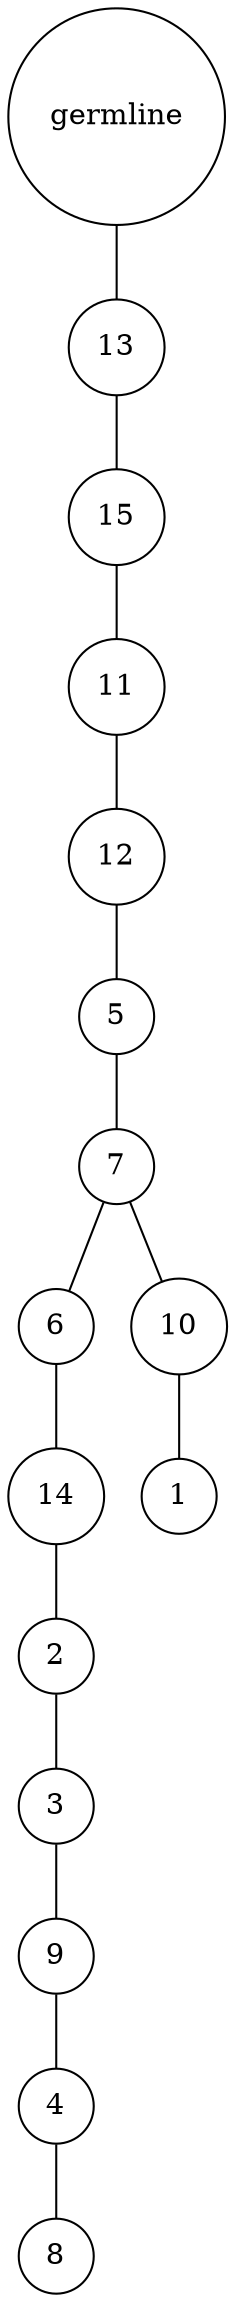graph {
	rankdir=UD;
	splines=line;
	node [shape=circle]
	"0x7f565280fe20" [label="germline"];
	"0x7f565280fe50" [label="13"];
	"0x7f565280fe20" -- "0x7f565280fe50" ;
	"0x7f565280fe80" [label="15"];
	"0x7f565280fe50" -- "0x7f565280fe80" ;
	"0x7f565280feb0" [label="11"];
	"0x7f565280fe80" -- "0x7f565280feb0" ;
	"0x7f565280fee0" [label="12"];
	"0x7f565280feb0" -- "0x7f565280fee0" ;
	"0x7f565280ff10" [label="5"];
	"0x7f565280fee0" -- "0x7f565280ff10" ;
	"0x7f565280ff40" [label="7"];
	"0x7f565280ff10" -- "0x7f565280ff40" ;
	"0x7f565280ff70" [label="6"];
	"0x7f565280ff40" -- "0x7f565280ff70" ;
	"0x7f565280ffa0" [label="14"];
	"0x7f565280ff70" -- "0x7f565280ffa0" ;
	"0x7f565280ffd0" [label="2"];
	"0x7f565280ffa0" -- "0x7f565280ffd0" ;
	"0x7f567d40a040" [label="3"];
	"0x7f565280ffd0" -- "0x7f567d40a040" ;
	"0x7f567d40a070" [label="9"];
	"0x7f567d40a040" -- "0x7f567d40a070" ;
	"0x7f567d40a0a0" [label="4"];
	"0x7f567d40a070" -- "0x7f567d40a0a0" ;
	"0x7f567d40a0d0" [label="8"];
	"0x7f567d40a0a0" -- "0x7f567d40a0d0" ;
	"0x7f567d40a100" [label="10"];
	"0x7f565280ff40" -- "0x7f567d40a100" ;
	"0x7f567d40a130" [label="1"];
	"0x7f567d40a100" -- "0x7f567d40a130" ;
}
